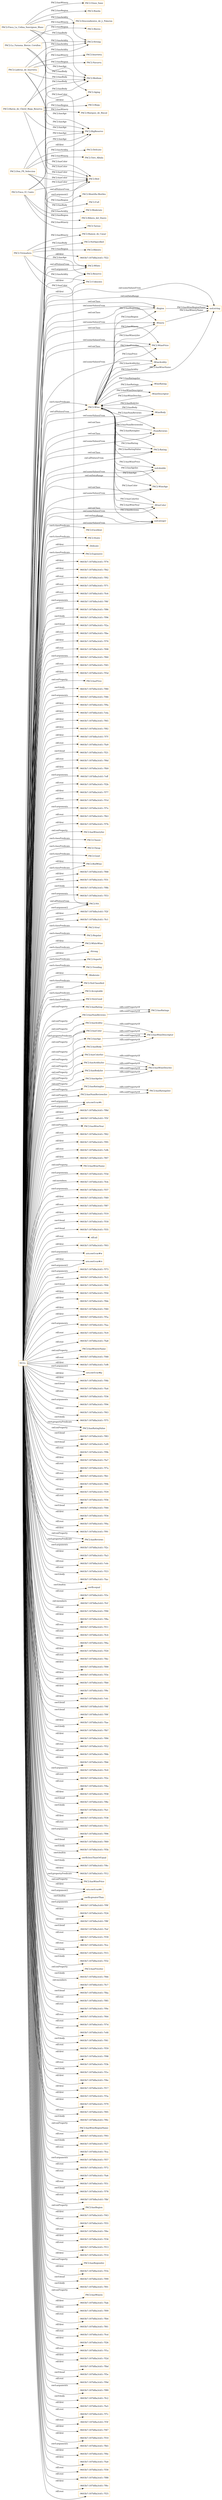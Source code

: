 digraph ar2dtool_diagram { 
rankdir=LR;
size="1501"
node [shape = rectangle, color="orange"]; "PAC2:White" "PAC2:Wine" "PAC2:Excellent" "PAC2:Static" ":Delicate" "PAC2:Expensive" "PAC2:Aging" "PAC2:Classic" ":WineDescriptor" "PAC2:Cheap" ":Region" "PAC2:WinePrice" ":WineAcidity" "PAC2:Good" "PAC2:RedWine" "PAC2:Reserve" "PAC2:Viral" "PAC2:Rating" "PAC2:Regular" ":Winery" "PAC2:WineAge" "PAC2:WhiteWine" ":WineColor" "PAC2:Unknown" "PAC2:BigReserve" ":WineBody" ":Strong" ":WineRating" "PAC2:Superb" "PAC2:Red" "PAC2:Trending" ":Moderate" "PAC2:NotClassified" "PAC2:NotSpecified" ":NumReviews" "PAC2:Acceptable" "PAC2:VeryGood" "PAC2:NA" ; /*classes style*/
	"PAC2:Treixadura" -> "PAC2:Ribeiro" [ label = "PAC2:hasRegion" ];
	"PAC2:Treixadura" -> "PAC2:NA" [ label = "PAC2:hasColor" ];
	"PAC2:Treixadura" -> "PAC2:Reserve" [ label = "PAC2:hasAge" ];
	"PAC2:Treixadura" -> "PAC2:Ramon_do_Casar" [ label = "PAC2:hasWinery" ];
	"PAC2:Treixadura" -> "PAC2:NotSpecified" [ label = "PAC2:hasBody" ];
	"PAC2:Treixadura" -> "PAC2:Unknown" [ label = "PAC2:hasAcidity" ];
	"PAC2:hasNumReviews" -> "PAC2:hasRatings" [ label = "rdfs:subPropertyOf" ];
	"PAC2:hasBody" -> "PAC2:hasWineDescriptor" [ label = "rdfs:subPropertyOf" ];
	"PAC2:hasAgeInv" -> "PAC2:hasWineDescInv" [ label = "rdfs:subPropertyOf" ];
	"PAC2:Finca_El_Canto" -> "PAC2:Red" [ label = "PAC2:hasColor" ];
	"PAC2:Finca_El_Canto" -> "PAC2:Tarsus" [ label = "PAC2:hasWinery" ];
	"PAC2:Finca_El_Canto" -> "PAC2:BigReserve" [ label = "PAC2:hasAge" ];
	"PAC2:Finca_El_Canto" -> "PAC2:Medium" [ label = "PAC2:hasBody" ];
	"PAC2:Finca_El_Canto" -> "PAC2:Moderate" [ label = "PAC2:hasAcidity" ];
	"PAC2:Finca_El_Canto" -> "PAC2:Ribera_del_Duero" [ label = "PAC2:hasRegion" ];
	"PAC2:La_Faraona_Bierzo_Corullon" -> "PAC2:Bierzo" [ label = "PAC2:hasRegion" ];
	"PAC2:La_Faraona_Bierzo_Corullon" -> "PAC2:BigReserve" [ label = "PAC2:hasAge" ];
	"PAC2:La_Faraona_Bierzo_Corullon" -> "PAC2:Descendientes_de_J._Palacios" [ label = "PAC2:hasWinery" ];
	"PAC2:La_Faraona_Bierzo_Corullon" -> "PAC2:Medium" [ label = "PAC2:hasBody" ];
	"PAC2:La_Faraona_Bierzo_Corullon" -> "PAC2:Red" [ label = "PAC2:hasColor" ];
	"PAC2:La_Faraona_Bierzo_Corullon" -> "PAC2:Strong" [ label = "PAC2:hasAcidity" ];
	"PAC2:hasNumReviewsInv" -> "PAC2:hasRatingsInv" [ label = "rdfs:subPropertyOf" ];
	"PAC2:hasAcidity" -> "PAC2:hasWineDescriptor" [ label = "rdfs:subPropertyOf" ];
	"PAC2:hasColorInv" -> "PAC2:hasWineDescInv" [ label = "rdfs:subPropertyOf" ];
	"PAC2:hasRatingInv" -> "PAC2:hasRatingsInv" [ label = "rdfs:subPropertyOf" ];
	"PAC2:hasColor" -> "PAC2:hasWineDescriptor" [ label = "rdfs:subPropertyOf" ];
	"PAC2:hasRating" -> "PAC2:hasRatings" [ label = "rdfs:subPropertyOf" ];
	"NULL" -> "urn:swrl:var#c" [ label = "swrl:argument1" ];
	"NULL" -> "PAC2:hasNumReviews" [ label = "owl:onProperty" ];
	"NULL" -> "-9603b7:187bfba3cb5:-7f8d" [ label = "rdf:first" ];
	"NULL" -> "-9603b7:187bfba3cb5:-7f5f" [ label = "rdf:rest" ];
	"NULL" -> "PAC2:hasWineYear" [ label = "owl:onProperty" ];
	"NULL" -> "-9603b7:187bfba3cb5:-7f62" [ label = "rdf:rest" ];
	"NULL" -> "-9603b7:187bfba3cb5:-7f95" [ label = "rdf:first" ];
	"NULL" -> "-9603b7:187bfba3cb5:-7efb" [ label = "rdf:rest" ];
	"NULL" -> "-9603b7:187bfba3cb5:-7f07" [ label = "rdf:first" ];
	"NULL" -> "PAC2:hasWineName" [ label = "owl:onProperty" ];
	"NULL" -> "-9603b7:187bfba3cb5:-7f3d" [ label = "swrl:arguments" ];
	"NULL" -> "-9603b7:187bfba3cb5:-7fcb" [ label = "owl:members" ];
	"NULL" -> "-9603b7:187bfba3cb5:-7f37" [ label = "swrl:arguments" ];
	"NULL" -> "PAC2:NotClassified" [ label = "rdf:first" ];
	"NULL" -> "PAC2:hasRating" [ label = "owl:onProperty" ];
	"NULL" -> "-9603b7:187bfba3cb5:-7f49" [ label = "rdf:first" ];
	"NULL" -> "-9603b7:187bfba3cb5:-7f87" [ label = "rdf:rest" ];
	"NULL" -> ":WineAcidity" [ label = "owl:onClass" ];
	"NULL" -> "-9603b7:187bfba3cb5:-7f19" [ label = "rdf:first" ];
	"NULL" -> "-9603b7:187bfba3cb5:-7f18" [ label = "swrl:head" ];
	"NULL" -> "PAC2:Superb" [ label = "swrl:classPredicate" ];
	"NULL" -> "-9603b7:187bfba3cb5:-7f35" [ label = "swrl:head" ];
	"NULL" -> "rdf:nil" [ label = "rdf:rest" ];
	"NULL" -> ":WineBody" [ label = "owl:someValuesFrom" ];
	"NULL" -> "-9603b7:187bfba3cb5:-7f03" [ label = "rdf:first" ];
	"NULL" -> ":Winery" [ label = "owl:someValuesFrom" ];
	"NULL" -> ":Winery" [ label = "owl:onClass" ];
	"NULL" -> "urn:swrl:var#w" [ label = "swrl:argument1" ];
	"NULL" -> "urn:swrl:var#rv" [ label = "swrl:argument2" ];
	"NULL" -> "-9603b7:187bfba3cb5:-7f73" [ label = "swrl:arguments" ];
	"NULL" -> "-9603b7:187bfba3cb5:-7fc5" [ label = "rdf:rest" ];
	"NULL" -> "-9603b7:187bfba3cb5:-7f04" [ label = "swrl:head" ];
	"NULL" -> ":WineBody" [ label = "owl:onClass" ];
	"NULL" -> "PAC2:Cheap" [ label = "swrl:classPredicate" ];
	"NULL" -> "-9603b7:187bfba3cb5:-7f50" [ label = "rdf:first" ];
	"NULL" -> "PAC2:NA" [ label = "swrl:argument2" ];
	"NULL" -> "-9603b7:187bfba3cb5:-7fbb" [ label = "rdf:first" ];
	"NULL" -> "-9603b7:187bfba3cb5:-7f40" [ label = "rdf:first" ];
	"NULL" -> "PAC2:Rating" [ label = "owl:onClass" ];
	"NULL" -> "PAC2:White" [ label = "owl:allValuesFrom" ];
	"NULL" -> "-9603b7:187bfba3cb5:-7f5a" [ label = "rdf:first" ];
	"NULL" -> "-9603b7:187bfba3cb5:-7faa" [ label = "swrl:arguments" ];
	"NULL" -> "-9603b7:187bfba3cb5:-7fc9" [ label = "rdf:rest" ];
	"NULL" -> "-9603b7:187bfba3cb5:-7fa8" [ label = "rdf:rest" ];
	"NULL" -> "PAC2:hasWineryName" [ label = "owl:onProperty" ];
	"NULL" -> "-9603b7:187bfba3cb5:-7f48" [ label = "rdf:rest" ];
	"NULL" -> "-9603b7:187bfba3cb5:-7ef8" [ label = "rdf:first" ];
	"NULL" -> "urn:swrl:var#p" [ label = "rdf:first" ];
	"NULL" -> "-9603b7:187bfba3cb5:-7f4b" [ label = "rdf:first" ];
	"NULL" -> "-9603b7:187bfba3cb5:-7fa4" [ label = "swrl:head" ];
	"NULL" -> "xsd:double" [ label = "owl:onDataRange" ];
	"NULL" -> "PAC2:hasAge" [ label = "owl:onProperty" ];
	"NULL" -> "-9603b7:187bfba3cb5:-7f36" [ label = "rdf:rest" ];
	"NULL" -> "-9603b7:187bfba3cb5:-7f94" [ label = "swrl:arguments" ];
	"NULL" -> "-9603b7:187bfba3cb5:-7f63" [ label = "rdf:first" ];
	"NULL" -> "-9603b7:187bfba3cb5:-7f75" [ label = "swrl:body" ];
	"NULL" -> "PAC2:hasRatingValue" [ label = "owl:onProperty" ];
	"NULL" -> "-9603b7:187bfba3cb5:-7f83" [ label = "swrl:head" ];
	"NULL" -> "-9603b7:187bfba3cb5:-7ef9" [ label = "swrl:head" ];
	"NULL" -> "-9603b7:187bfba3cb5:-7f9b" [ label = "rdf:rest" ];
	"NULL" -> "-9603b7:187bfba3cb5:-7fa7" [ label = "rdf:first" ];
	"NULL" -> "-9603b7:187bfba3cb5:-7f7a" [ label = "rdf:rest" ];
	"NULL" -> "-9603b7:187bfba3cb5:-7fb1" [ label = "rdf:rest" ];
	"NULL" -> "-9603b7:187bfba3cb5:-7f0b" [ label = "rdf:first" ];
	"NULL" -> ":WineAcidity" [ label = "owl:someValuesFrom" ];
	"NULL" -> "-9603b7:187bfba3cb5:-7f29" [ label = "rdf:first" ];
	"NULL" -> "-9603b7:187bfba3cb5:-7f56" [ label = "rdf:rest" ];
	"NULL" -> "-9603b7:187bfba3cb5:-7f44" [ label = "swrl:head" ];
	"NULL" -> "urn:swrl:var#p" [ label = "swrl:argument2" ];
	"NULL" -> "-9603b7:187bfba3cb5:-7f54" [ label = "rdf:first" ];
	"NULL" -> "-9603b7:187bfba3cb5:-7f0a" [ label = "rdf:rest" ];
	"NULL" -> "-9603b7:187bfba3cb5:-7f91" [ label = "rdf:first" ];
	"NULL" -> "PAC2:hasReviews" [ label = "swrl:propertyPredicate" ];
	"NULL" -> "-9603b7:187bfba3cb5:-7f2c" [ label = "swrl:arguments" ];
	"NULL" -> "-9603b7:187bfba3cb5:-7fa3" [ label = "rdf:first" ];
	"NULL" -> "xsd:string" [ label = "owl:someValuesFrom" ];
	"NULL" -> "-9603b7:187bfba3cb5:-7efe" [ label = "rdf:rest" ];
	"NULL" -> "-9603b7:187bfba3cb5:-7f23" [ label = "rdf:rest" ];
	"NULL" -> "-9603b7:187bfba3cb5:-7fac" [ label = "swrl:body" ];
	"NULL" -> "PAC2:hasAcidity" [ label = "owl:onProperty" ];
	"NULL" -> "PAC2:VeryGood" [ label = "swrl:classPredicate" ];
	"NULL" -> "swrlb:equal" [ label = "swrl:builtin" ];
	"NULL" -> "-9603b7:187bfba3cb5:-7f3c" [ label = "rdf:rest" ];
	"NULL" -> "-9603b7:187bfba3cb5:-7fcf" [ label = "owl:members" ];
	"NULL" -> "xsd:string" [ label = "owl:onDataRange" ];
	"NULL" -> "-9603b7:187bfba3cb5:-7f90" [ label = "rdf:rest" ];
	"NULL" -> "-9603b7:187bfba3cb5:-7f8a" [ label = "rdf:first" ];
	"NULL" -> "-9603b7:187bfba3cb5:-7f11" [ label = "rdf:rest" ];
	"NULL" -> "-9603b7:187bfba3cb5:-7fc4" [ label = "rdf:rest" ];
	"NULL" -> "-9603b7:187bfba3cb5:-7f6a" [ label = "rdf:first" ];
	"NULL" -> ":Strong" [ label = "rdf:first" ];
	"NULL" -> "PAC2:hasBody" [ label = "owl:onProperty" ];
	"NULL" -> "-9603b7:187bfba3cb5:-7f20" [ label = "rdf:first" ];
	"NULL" -> "-9603b7:187bfba3cb5:-7fbc" [ label = "rdf:rest" ];
	"NULL" -> "-9603b7:187bfba3cb5:-7f00" [ label = "rdf:first" ];
	"NULL" -> "PAC2:Red" [ label = "swrl:argument2" ];
	"NULL" -> "PAC2:hasAcidityInv" [ label = "owl:onProperty" ];
	"NULL" -> "-9603b7:187bfba3cb5:-7f3e" [ label = "rdf:first" ];
	"NULL" -> "-9603b7:187bfba3cb5:-7fb0" [ label = "rdf:first" ];
	"NULL" -> ":WineColor" [ label = "owl:someValuesFrom" ];
	"NULL" -> "-9603b7:187bfba3cb5:-7f9c" [ label = "rdf:first" ];
	"NULL" -> "-9603b7:187bfba3cb5:-7efc" [ label = "rdf:first" ];
	"NULL" -> "-9603b7:187bfba3cb5:-7f4f" [ label = "swrl:head" ];
	"NULL" -> "-9603b7:187bfba3cb5:-7f0f" [ label = "swrl:head" ];
	"NULL" -> "-9603b7:187bfba3cb5:-7fae" [ label = "rdf:first" ];
	"NULL" -> "PAC2:Wine" [ label = "owl:allValuesFrom" ];
	"NULL" -> "-9603b7:187bfba3cb5:-7fb7" [ label = "swrl:body" ];
	"NULL" -> "-9603b7:187bfba3cb5:-7f84" [ label = "rdf:first" ];
	"NULL" -> "-9603b7:187bfba3cb5:-7f52" [ label = "rdf:rest" ];
	"NULL" -> "-9603b7:187bfba3cb5:-7f6b" [ label = "rdf:rest" ];
	"NULL" -> "-9603b7:187bfba3cb5:-7fb6" [ label = "rdf:first" ];
	"NULL" -> "-9603b7:187bfba3cb5:-7fc0" [ label = "swrl:arguments" ];
	"NULL" -> "-9603b7:187bfba3cb5:-7f2e" [ label = "rdf:rest" ];
	"NULL" -> "-9603b7:187bfba3cb5:-7f4a" [ label = "rdf:rest" ];
	"NULL" -> "PAC2:Expensive" [ label = "swrl:classPredicate" ];
	"NULL" -> "-9603b7:187bfba3cb5:-7f58" [ label = "rdf:first" ];
	"NULL" -> "-9603b7:187bfba3cb5:-7f8e" [ label = "swrl:head" ];
	"NULL" -> "-9603b7:187bfba3cb5:-7fa1" [ label = "swrl:body" ];
	"NULL" -> "-9603b7:187bfba3cb5:-7f38" [ label = "rdf:first" ];
	"NULL" -> ":Region" [ label = "owl:onClass" ];
	"NULL" -> "-9603b7:187bfba3cb5:-7f1c" [ label = "rdf:rest" ];
	"NULL" -> "-9603b7:187bfba3cb5:-7f06" [ label = "swrl:arguments" ];
	"NULL" -> "-9603b7:187bfba3cb5:-7f69" [ label = "swrl:head" ];
	"NULL" -> "-9603b7:187bfba3cb5:-7f5b" [ label = "swrl:body" ];
	"NULL" -> "swrlb:lessThanOrEqual" [ label = "swrl:builtin" ];
	"NULL" -> ":Region" [ label = "owl:someValuesFrom" ];
	"NULL" -> "-9603b7:187bfba3cb5:-7f4c" [ label = "swrl:body" ];
	"NULL" -> "-9603b7:187bfba3cb5:-7f12" [ label = "rdf:first" ];
	"NULL" -> "PAC2:hasWinePrice" [ label = "owl:onProperty" ];
	"NULL" -> "urn:swrl:var#r" [ label = "swrl:argument2" ];
	"NULL" -> ":Moderate" [ label = "rdf:first" ];
	"NULL" -> "swrlb:greaterThan" [ label = "swrl:builtin" ];
	"NULL" -> "-9603b7:187bfba3cb5:-7f9f" [ label = "swrl:arguments" ];
	"NULL" -> "PAC2:White" [ label = "swrl:argument2" ];
	"NULL" -> "-9603b7:187bfba3cb5:-7f24" [ label = "rdf:first" ];
	"NULL" -> "-9603b7:187bfba3cb5:-7f8f" [ label = "rdf:first" ];
	"NULL" -> "-9603b7:187bfba3cb5:-7faf" [ label = "swrl:head" ];
	"NULL" -> "PAC2:RedWine" [ label = "swrl:classPredicate" ];
	"NULL" -> "-9603b7:187bfba3cb5:-7f39" [ label = "rdf:rest" ];
	"NULL" -> "-9603b7:187bfba3cb5:-7fce" [ label = "rdf:rest" ];
	"NULL" -> "PAC2:BigReserve" [ label = "rdf:first" ];
	"NULL" -> "PAC2:hasColor" [ label = "owl:onProperty" ];
	"NULL" -> "-9603b7:187bfba3cb5:-7f15" [ label = "swrl:body" ];
	"NULL" -> "-9603b7:187bfba3cb5:-7f32" [ label = "swrl:body" ];
	"NULL" -> "PAC2:hasPriceInv" [ label = "owl:onProperty" ];
	"NULL" -> "-9603b7:187bfba3cb5:-7f66" [ label = "swrl:body" ];
	"NULL" -> "PAC2:Trending" [ label = "swrl:classPredicate" ];
	"NULL" -> "-9603b7:187bfba3cb5:-7fc7" [ label = "owl:members" ];
	"NULL" -> "-9603b7:187bfba3cb5:-7fba" [ label = "swrl:head" ];
	"NULL" -> "-9603b7:187bfba3cb5:-7f85" [ label = "rdf:rest" ];
	"NULL" -> "PAC2:Classic" [ label = "swrl:classPredicate" ];
	"NULL" -> "-9603b7:187bfba3cb5:-7f9e" [ label = "rdf:rest" ];
	"NULL" -> "-9603b7:187bfba3cb5:-7f64" [ label = "rdf:rest" ];
	"NULL" -> "-9603b7:187bfba3cb5:-7f7d" [ label = "rdf:rest" ];
	"NULL" -> "-9603b7:187bfba3cb5:-7efd" [ label = "rdf:rest" ];
	"NULL" -> "PAC2:hasColorInv" [ label = "owl:onProperty" ];
	"NULL" -> "-9603b7:187bfba3cb5:-7f41" [ label = "swrl:body" ];
	"NULL" -> ":Delicate" [ label = "rdf:first" ];
	"NULL" -> "PAC2:WineAge" [ label = "owl:onClass" ];
	"NULL" -> "-9603b7:187bfba3cb5:-7f59" [ label = "rdf:rest" ];
	"NULL" -> "-9603b7:187bfba3cb5:-7f98" [ label = "rdf:first" ];
	"NULL" -> "-9603b7:187bfba3cb5:-7f3b" [ label = "rdf:rest" ];
	"NULL" -> "PAC2:Rating" [ label = "owl:allValuesFrom" ];
	"NULL" -> "-9603b7:187bfba3cb5:-7f1e" [ label = "swrl:body" ];
	"NULL" -> "-9603b7:187bfba3cb5:-7f4e" [ label = "rdf:first" ];
	"NULL" -> "PAC2:Unknown" [ label = "rdf:first" ];
	"NULL" -> "PAC2:hasReviews" [ label = "owl:onProperty" ];
	"NULL" -> "-9603b7:187bfba3cb5:-7f17" [ label = "rdf:first" ];
	"NULL" -> "-9603b7:187bfba3cb5:-7f3a" [ label = "rdf:first" ];
	"NULL" -> "PAC2:Viral" [ label = "swrl:classPredicate" ];
	"NULL" -> "PAC2:hasWinePrice" [ label = "swrl:propertyPredicate" ];
	"NULL" -> "-9603b7:187bfba3cb5:-7f79" [ label = "rdf:first" ];
	"NULL" -> "-9603b7:187bfba3cb5:-7f05" [ label = "rdf:rest" ];
	"NULL" -> "-9603b7:187bfba3cb5:-7f0c" [ label = "swrl:body" ];
	"NULL" -> "PAC2:NotClassified" [ label = "swrl:classPredicate" ];
	"NULL" -> "PAC2:hasWineRegionName" [ label = "owl:onProperty" ];
	"NULL" -> "PAC2:hasColor" [ label = "swrl:propertyPredicate" ];
	"NULL" -> "PAC2:WinePrice" [ label = "owl:onClass" ];
	"NULL" -> "-9603b7:187bfba3cb5:-7f93" [ label = "rdf:rest" ];
	"NULL" -> "-9603b7:187bfba3cb5:-7f27" [ label = "swrl:body" ];
	"NULL" -> "-9603b7:187bfba3cb5:-7fca" [ label = "rdf:rest" ];
	"NULL" -> "PAC2:Wine" [ label = "swrl:classPredicate" ];
	"NULL" -> "-9603b7:187bfba3cb5:-7f57" [ label = "swrl:arguments" ];
	"NULL" -> "-9603b7:187bfba3cb5:-7f72" [ label = "rdf:rest" ];
	"NULL" -> "-9603b7:187bfba3cb5:-7fa6" [ label = "rdf:rest" ];
	"NULL" -> "-9603b7:187bfba3cb5:-7f51" [ label = "rdf:rest" ];
	"NULL" -> "-9603b7:187bfba3cb5:-7f78" [ label = "swrl:head" ];
	"NULL" -> "-9603b7:187bfba3cb5:-7fbf" [ label = "rdf:rest" ];
	"NULL" -> "PAC2:Reserve" [ label = "rdf:first" ];
	"NULL" -> "PAC2:Red" [ label = "owl:allValuesFrom" ];
	"NULL" -> "PAC2:hasRegion" [ label = "owl:onProperty" ];
	"NULL" -> "urn:swrl:var#rv" [ label = "rdf:first" ];
	"NULL" -> "urn:swrl:var#r" [ label = "rdf:first" ];
	"NULL" -> "-9603b7:187bfba3cb5:-7f43" [ label = "rdf:first" ];
	"NULL" -> ":NumReviews" [ label = "owl:someValuesFrom" ];
	"NULL" -> "-9603b7:187bfba3cb5:-7f55" [ label = "rdf:rest" ];
	"NULL" -> "PAC2:Regular" [ label = "swrl:classPredicate" ];
	"NULL" -> "xsd:double" [ label = "owl:someValuesFrom" ];
	"NULL" -> "-9603b7:187bfba3cb5:-7f6e" [ label = "rdf:rest" ];
	"NULL" -> "-9603b7:187bfba3cb5:-7f34" [ label = "rdf:first" ];
	"NULL" -> "-9603b7:187bfba3cb5:-7f13" [ label = "rdf:rest" ];
	"NULL" -> "-9603b7:187bfba3cb5:-7f14" [ label = "rdf:first" ];
	"NULL" -> "PAC2:hasRegionInv" [ label = "owl:onProperty" ];
	"NULL" -> "PAC2:hasRatingValue" [ label = "swrl:propertyPredicate" ];
	"NULL" -> "PAC2:Acceptable" [ label = "swrl:classPredicate" ];
	"NULL" -> "-9603b7:187bfba3cb5:-7f1b" [ label = "rdf:first" ];
	"NULL" -> "-9603b7:187bfba3cb5:-7f99" [ label = "swrl:head" ];
	"NULL" -> "xsd:integer" [ label = "owl:onDataRange" ];
	"NULL" -> "-9603b7:187bfba3cb5:-7f01" [ label = "swrl:body" ];
	"NULL" -> "PAC2:hasWinery" [ label = "owl:onProperty" ];
	"NULL" -> "-9603b7:187bfba3cb5:-7fab" [ label = "rdf:first" ];
	"NULL" -> "PAC2:Aging" [ label = "rdf:first" ];
	"NULL" -> "-9603b7:187bfba3cb5:-7f09" [ label = "rdf:first" ];
	"NULL" -> "-9603b7:187bfba3cb5:-7fb4" [ label = "rdf:rest" ];
	"NULL" -> "-9603b7:187bfba3cb5:-7f61" [ label = "rdf:first" ];
	"NULL" -> "-9603b7:187bfba3cb5:-7fcd" [ label = "rdf:rest" ];
	"NULL" -> "-9603b7:187bfba3cb5:-7f26" [ label = "rdf:first" ];
	"NULL" -> "-9603b7:187bfba3cb5:-7f1a" [ label = "rdf:rest" ];
	"NULL" -> "PAC2:Static" [ label = "swrl:classPredicate" ];
	"NULL" -> "PAC2:hasAgeInv" [ label = "owl:onProperty" ];
	"NULL" -> "-9603b7:187bfba3cb5:-7f2d" [ label = "rdf:first" ];
	"NULL" -> "PAC2:WhiteWine" [ label = "swrl:classPredicate" ];
	"NULL" -> "PAC2:WineAge" [ label = "owl:someValuesFrom" ];
	"NULL" -> "-9603b7:187bfba3cb5:-7fbd" [ label = "rdf:first" ];
	"NULL" -> "-9603b7:187bfba3cb5:-7f5e" [ label = "swrl:head" ];
	"NULL" -> "PAC2:hasNumReviewsInv" [ label = "owl:onProperty" ];
	"NULL" -> "-9603b7:187bfba3cb5:-7f9d" [ label = "rdf:rest" ];
	"NULL" -> "-9603b7:187bfba3cb5:-7f89" [ label = "swrl:arguments" ];
	"NULL" -> "-9603b7:187bfba3cb5:-7fc2" [ label = "swrl:body" ];
	"NULL" -> "PAC2:WinePrice" [ label = "owl:someValuesFrom" ];
	"NULL" -> "-9603b7:187bfba3cb5:-7fa5" [ label = "rdf:first" ];
	"NULL" -> "-9603b7:187bfba3cb5:-7f7c" [ label = "rdf:rest" ];
	"NULL" -> "-9603b7:187bfba3cb5:-7f3f" [ label = "rdf:rest" ];
	"NULL" -> "PAC2:Excellent" [ label = "swrl:classPredicate" ];
	"NULL" -> "-9603b7:187bfba3cb5:-7f47" [ label = "rdf:first" ];
	"NULL" -> "-9603b7:187bfba3cb5:-7f10" [ label = "rdf:first" ];
	"NULL" -> "PAC2:hasBodyInv" [ label = "owl:onProperty" ];
	"NULL" -> "PAC2:RedWine" [ label = "rdf:first" ];
	"NULL" -> "-9603b7:187bfba3cb5:-7fb5" [ label = "swrl:arguments" ];
	"NULL" -> "-9603b7:187bfba3cb5:-7f0e" [ label = "rdf:first" ];
	"NULL" -> "-9603b7:187bfba3cb5:-7fa0" [ label = "rdf:first" ];
	"NULL" -> "xsd:integer" [ label = "owl:someValuesFrom" ];
	"NULL" -> "-9603b7:187bfba3cb5:-7f30" [ label = "rdf:rest" ];
	"NULL" -> "-9603b7:187bfba3cb5:-7f88" [ label = "rdf:rest" ];
	"NULL" -> "-9603b7:187bfba3cb5:-7f6c" [ label = "rdf:first" ];
	"NULL" -> "-9603b7:187bfba3cb5:-7f25" [ label = "rdf:rest" ];
	"NULL" -> "-9603b7:187bfba3cb5:-7f22" [ label = "rdf:first" ];
	"NULL" -> "PAC2:WhiteWine" [ label = "rdf:first" ];
	"NULL" -> "-9603b7:187bfba3cb5:-7f74" [ label = "rdf:first" ];
	"NULL" -> "-9603b7:187bfba3cb5:-7fb2" [ label = "rdf:first" ];
	"NULL" -> "urn:swrl:var#c" [ label = "swrl:argument2" ];
	"NULL" -> "-9603b7:187bfba3cb5:-7f92" [ label = "rdf:rest" ];
	"NULL" -> "-9603b7:187bfba3cb5:-7f71" [ label = "rdf:rest" ];
	"NULL" -> "-9603b7:187bfba3cb5:-7fc6" [ label = "rdf:rest" ];
	"NULL" -> "-9603b7:187bfba3cb5:-7f6f" [ label = "swrl:arguments" ];
	"NULL" -> ":NumReviews" [ label = "owl:onClass" ];
	"NULL" -> "-9603b7:187bfba3cb5:-7f86" [ label = "rdf:first" ];
	"NULL" -> "-9603b7:187bfba3cb5:-7f96" [ label = "swrl:body" ];
	"NULL" -> "-9603b7:187bfba3cb5:-7f2a" [ label = "swrl:head" ];
	"NULL" -> "-9603b7:187bfba3cb5:-7fbe" [ label = "rdf:rest" ];
	"NULL" -> "PAC2:Good" [ label = "swrl:classPredicate" ];
	"NULL" -> "-9603b7:187bfba3cb5:-7f70" [ label = "rdf:first" ];
	"NULL" -> "-9603b7:187bfba3cb5:-7f08" [ label = "rdf:rest" ];
	"NULL" -> "-9603b7:187bfba3cb5:-7f60" [ label = "swrl:arguments" ];
	"NULL" -> "PAC2:NA" [ label = "owl:allValuesFrom" ];
	"NULL" -> "-9603b7:187bfba3cb5:-7f45" [ label = "rdf:rest" ];
	"NULL" -> "-9603b7:187bfba3cb5:-7f5d" [ label = "rdf:first" ];
	"NULL" -> "PAC2:hasPrice" [ label = "owl:onProperty" ];
	"NULL" -> "-9603b7:187bfba3cb5:-7f80" [ label = "swrl:body" ];
	"NULL" -> "-9603b7:187bfba3cb5:-7f46" [ label = "swrl:arguments" ];
	"NULL" -> "-9603b7:187bfba3cb5:-7f9a" [ label = "rdf:first" ];
	"NULL" -> "-9603b7:187bfba3cb5:-7efa" [ label = "rdf:first" ];
	"NULL" -> "-9603b7:187bfba3cb5:-7f65" [ label = "rdf:first" ];
	"NULL" -> "-9603b7:187bfba3cb5:-7f82" [ label = "rdf:first" ];
	"NULL" -> "-9603b7:187bfba3cb5:-7f7f" [ label = "rdf:first" ];
	"NULL" -> "-9603b7:187bfba3cb5:-7fa9" [ label = "rdf:rest" ];
	"NULL" -> "PAC2:hasRatingInv" [ label = "owl:onProperty" ];
	"NULL" -> "-9603b7:187bfba3cb5:-7f21" [ label = "swrl:head" ];
	"NULL" -> "-9603b7:187bfba3cb5:-7f6d" [ label = "rdf:rest" ];
	"NULL" -> "-9603b7:187bfba3cb5:-7fb9" [ label = "rdf:first" ];
	"NULL" -> "-9603b7:187bfba3cb5:-7eff" [ label = "swrl:arguments" ];
	"NULL" -> "-9603b7:187bfba3cb5:-7f2b" [ label = "rdf:rest" ];
	"NULL" -> "-9603b7:187bfba3cb5:-7f77" [ label = "rdf:first" ];
	"NULL" -> "-9603b7:187bfba3cb5:-7f1d" [ label = "rdf:first" ];
	"NULL" -> "-9603b7:187bfba3cb5:-7f7e" [ label = "swrl:arguments" ];
	"NULL" -> "-9603b7:187bfba3cb5:-7fb3" [ label = "rdf:rest" ];
	"NULL" -> "-9603b7:187bfba3cb5:-7f7b" [ label = "rdf:first" ];
	"NULL" -> "PAC2:hasWineryInv" [ label = "owl:onProperty" ];
	"NULL" -> "-9603b7:187bfba3cb5:-7f68" [ label = "rdf:first" ];
	"NULL" -> "-9603b7:187bfba3cb5:-7f31" [ label = "rdf:first" ];
	"NULL" -> ":WineColor" [ label = "owl:onClass" ];
	"NULL" -> "-9603b7:187bfba3cb5:-7f8b" [ label = "swrl:body" ];
	"NULL" -> "-9603b7:187bfba3cb5:-7f53" [ label = "swrl:arguments" ];
	"NULL" -> "-9603b7:187bfba3cb5:-7f2f" [ label = "rdf:first" ];
	"NULL" -> "-9603b7:187bfba3cb5:-7fc1" [ label = "rdf:first" ];
	"PAC2:Laderas_de_Inurrieta" -> "PAC2:Navarra" [ label = "PAC2:hasRegion" ];
	"PAC2:Laderas_de_Inurrieta" -> "PAC2:BigReserve" [ label = "PAC2:hasAge" ];
	"PAC2:Laderas_de_Inurrieta" -> "PAC2:Medium" [ label = "PAC2:hasBody" ];
	"PAC2:Laderas_de_Inurrieta" -> "PAC2:Red" [ label = "PAC2:hasColor" ];
	"PAC2:Laderas_de_Inurrieta" -> "PAC2:Inurrieta" [ label = "PAC2:hasWinery" ];
	"PAC2:Laderas_de_Inurrieta" -> "PAC2:Strong" [ label = "PAC2:hasAcidity" ];
	"PAC2:hasAcidityInv" -> "PAC2:hasWineDescInv" [ label = "rdfs:subPropertyOf" ];
	"PAC2:hasAge" -> "PAC2:hasWineDescriptor" [ label = "rdfs:subPropertyOf" ];
	"PAC2:Baron_de_Chirel_Rioja_Reserva" -> "PAC2:Strong" [ label = "PAC2:hasAcidity" ];
	"PAC2:Baron_de_Chirel_Rioja_Reserva" -> "PAC2:Rioja" [ label = "PAC2:hasRegion" ];
	"PAC2:Baron_de_Chirel_Rioja_Reserva" -> "PAC2:BigReserve" [ label = "PAC2:hasAge" ];
	"PAC2:Baron_de_Chirel_Rioja_Reserva" -> "PAC2:Red" [ label = "PAC2:hasColor" ];
	"PAC2:Baron_de_Chirel_Rioja_Reserva" -> "PAC2:Marques_de_Riscal" [ label = "PAC2:hasWinery" ];
	"PAC2:Baron_de_Chirel_Rioja_Reserva" -> "PAC2:Medium" [ label = "PAC2:hasBody" ];
	"PAC2:Don_PX_Seleccion" -> "PAC2:Montilla-Moriles" [ label = "PAC2:hasRegion" ];
	"PAC2:Don_PX_Seleccion" -> "PAC2:Full" [ label = "PAC2:hasBody" ];
	"PAC2:Don_PX_Seleccion" -> "PAC2:Delicate" [ label = "PAC2:hasAcidity" ];
	"PAC2:Don_PX_Seleccion" -> "PAC2:Red" [ label = "PAC2:hasColor" ];
	"PAC2:Don_PX_Seleccion" -> "PAC2:BigReserve" [ label = "PAC2:hasAge" ];
	"PAC2:Don_PX_Seleccion" -> "PAC2:Toro_Albala" [ label = "PAC2:hasWinery" ];
	"PAC2:hasBodyInv" -> "PAC2:hasWineDescInv" [ label = "rdfs:subPropertyOf" ];
	"PAC2:Finca_La_Colina_Sauvignon_Blanc" -> "PAC2:Strong" [ label = "PAC2:hasAcidity" ];
	"PAC2:Finca_La_Colina_Sauvignon_Blanc" -> "PAC2:Rueda" [ label = "PAC2:hasRegion" ];
	"PAC2:Finca_La_Colina_Sauvignon_Blanc" -> "PAC2:Medium" [ label = "PAC2:hasBody" ];
	"PAC2:Finca_La_Colina_Sauvignon_Blanc" -> "PAC2:Vinos_Sanz" [ label = "PAC2:hasWinery" ];
	"PAC2:Finca_La_Colina_Sauvignon_Blanc" -> "PAC2:White" [ label = "PAC2:hasColor" ];
	"PAC2:Finca_La_Colina_Sauvignon_Blanc" -> "PAC2:Aging" [ label = "PAC2:hasAge" ];
	":WineAcidity" -> "PAC2:Wine" [ label = "PAC2:hasAcidityInv" ];
	"PAC2:Wine" -> "PAC2:WinePrice" [ label = "PAC2:hasPrice" ];
	"PAC2:Rating" -> "PAC2:Wine" [ label = "PAC2:hasRatingInv" ];
	"PAC2:Wine" -> "xsd:integer" [ label = "PAC2:hasReviews" ];
	"PAC2:Wine" -> "PAC2:Rating" [ label = "PAC2:hasRating" ];
	"PAC2:WinePrice" -> "PAC2:Wine" [ label = "PAC2:hasPriceInv" ];
	"PAC2:Wine" -> ":NumReviews" [ label = "PAC2:hasNumReviews" ];
	"PAC2:Wine" -> "xsd:integer" [ label = "PAC2:hasWineYear" ];
	"PAC2:Wine" -> ":WineAcidity" [ label = "PAC2:hasAcidity" ];
	"PAC2:Wine" -> "PAC2:WineAge" [ label = "PAC2:hasAge" ];
	"PAC2:Wine" -> ":WineBody" [ label = "PAC2:hasBody" ];
	"PAC2:Wine" -> "xsd:double" [ label = "PAC2:hasRatingValue" ];
	"PAC2:Wine" -> ":WineColor" [ label = "PAC2:hasColor" ];
	":Winery" -> "PAC2:Wine" [ label = "PAC2:hasWineryInv" ];
	"PAC2:Wine" -> ":WineDescriptor" [ label = "PAC2:hasWineDescriptor" ];
	"PAC2:Wine" -> ":Region" [ label = "PAC2:hasRegion" ];
	":NumReviews" -> "PAC2:Wine" [ label = "PAC2:hasNumReviewsInv" ];
	"PAC2:Wine" -> "xsd:string" [ label = "PAC2:hasWineName" ];
	":WineDescriptor" -> "PAC2:Wine" [ label = "PAC2:hasWineDescInv" ];
	":WineBody" -> "PAC2:Wine" [ label = "PAC2:hasBodyInv" ];
	":Region" -> "PAC2:Wine" [ label = "PAC2:hasRegionInv" ];
	":WineRating" -> "PAC2:Wine" [ label = "PAC2:hasRatingsInv" ];
	"PAC2:WineAge" -> "PAC2:Wine" [ label = "PAC2:hasAgeInv" ];
	":Winery" -> "xsd:string" [ label = "PAC2:hasWineryName" ];
	"PAC2:Wine" -> ":WineRating" [ label = "PAC2:hasRatings" ];
	"PAC2:Wine" -> "xsd:double" [ label = "PAC2:hasWinePrice" ];
	":Region" -> "xsd:string" [ label = "PAC2:hasWineRegionName" ];
	"PAC2:Wine" -> ":Winery" [ label = "PAC2:hasWinery" ];
	":WineColor" -> "PAC2:Wine" [ label = "PAC2:hasColorInv" ];

}
